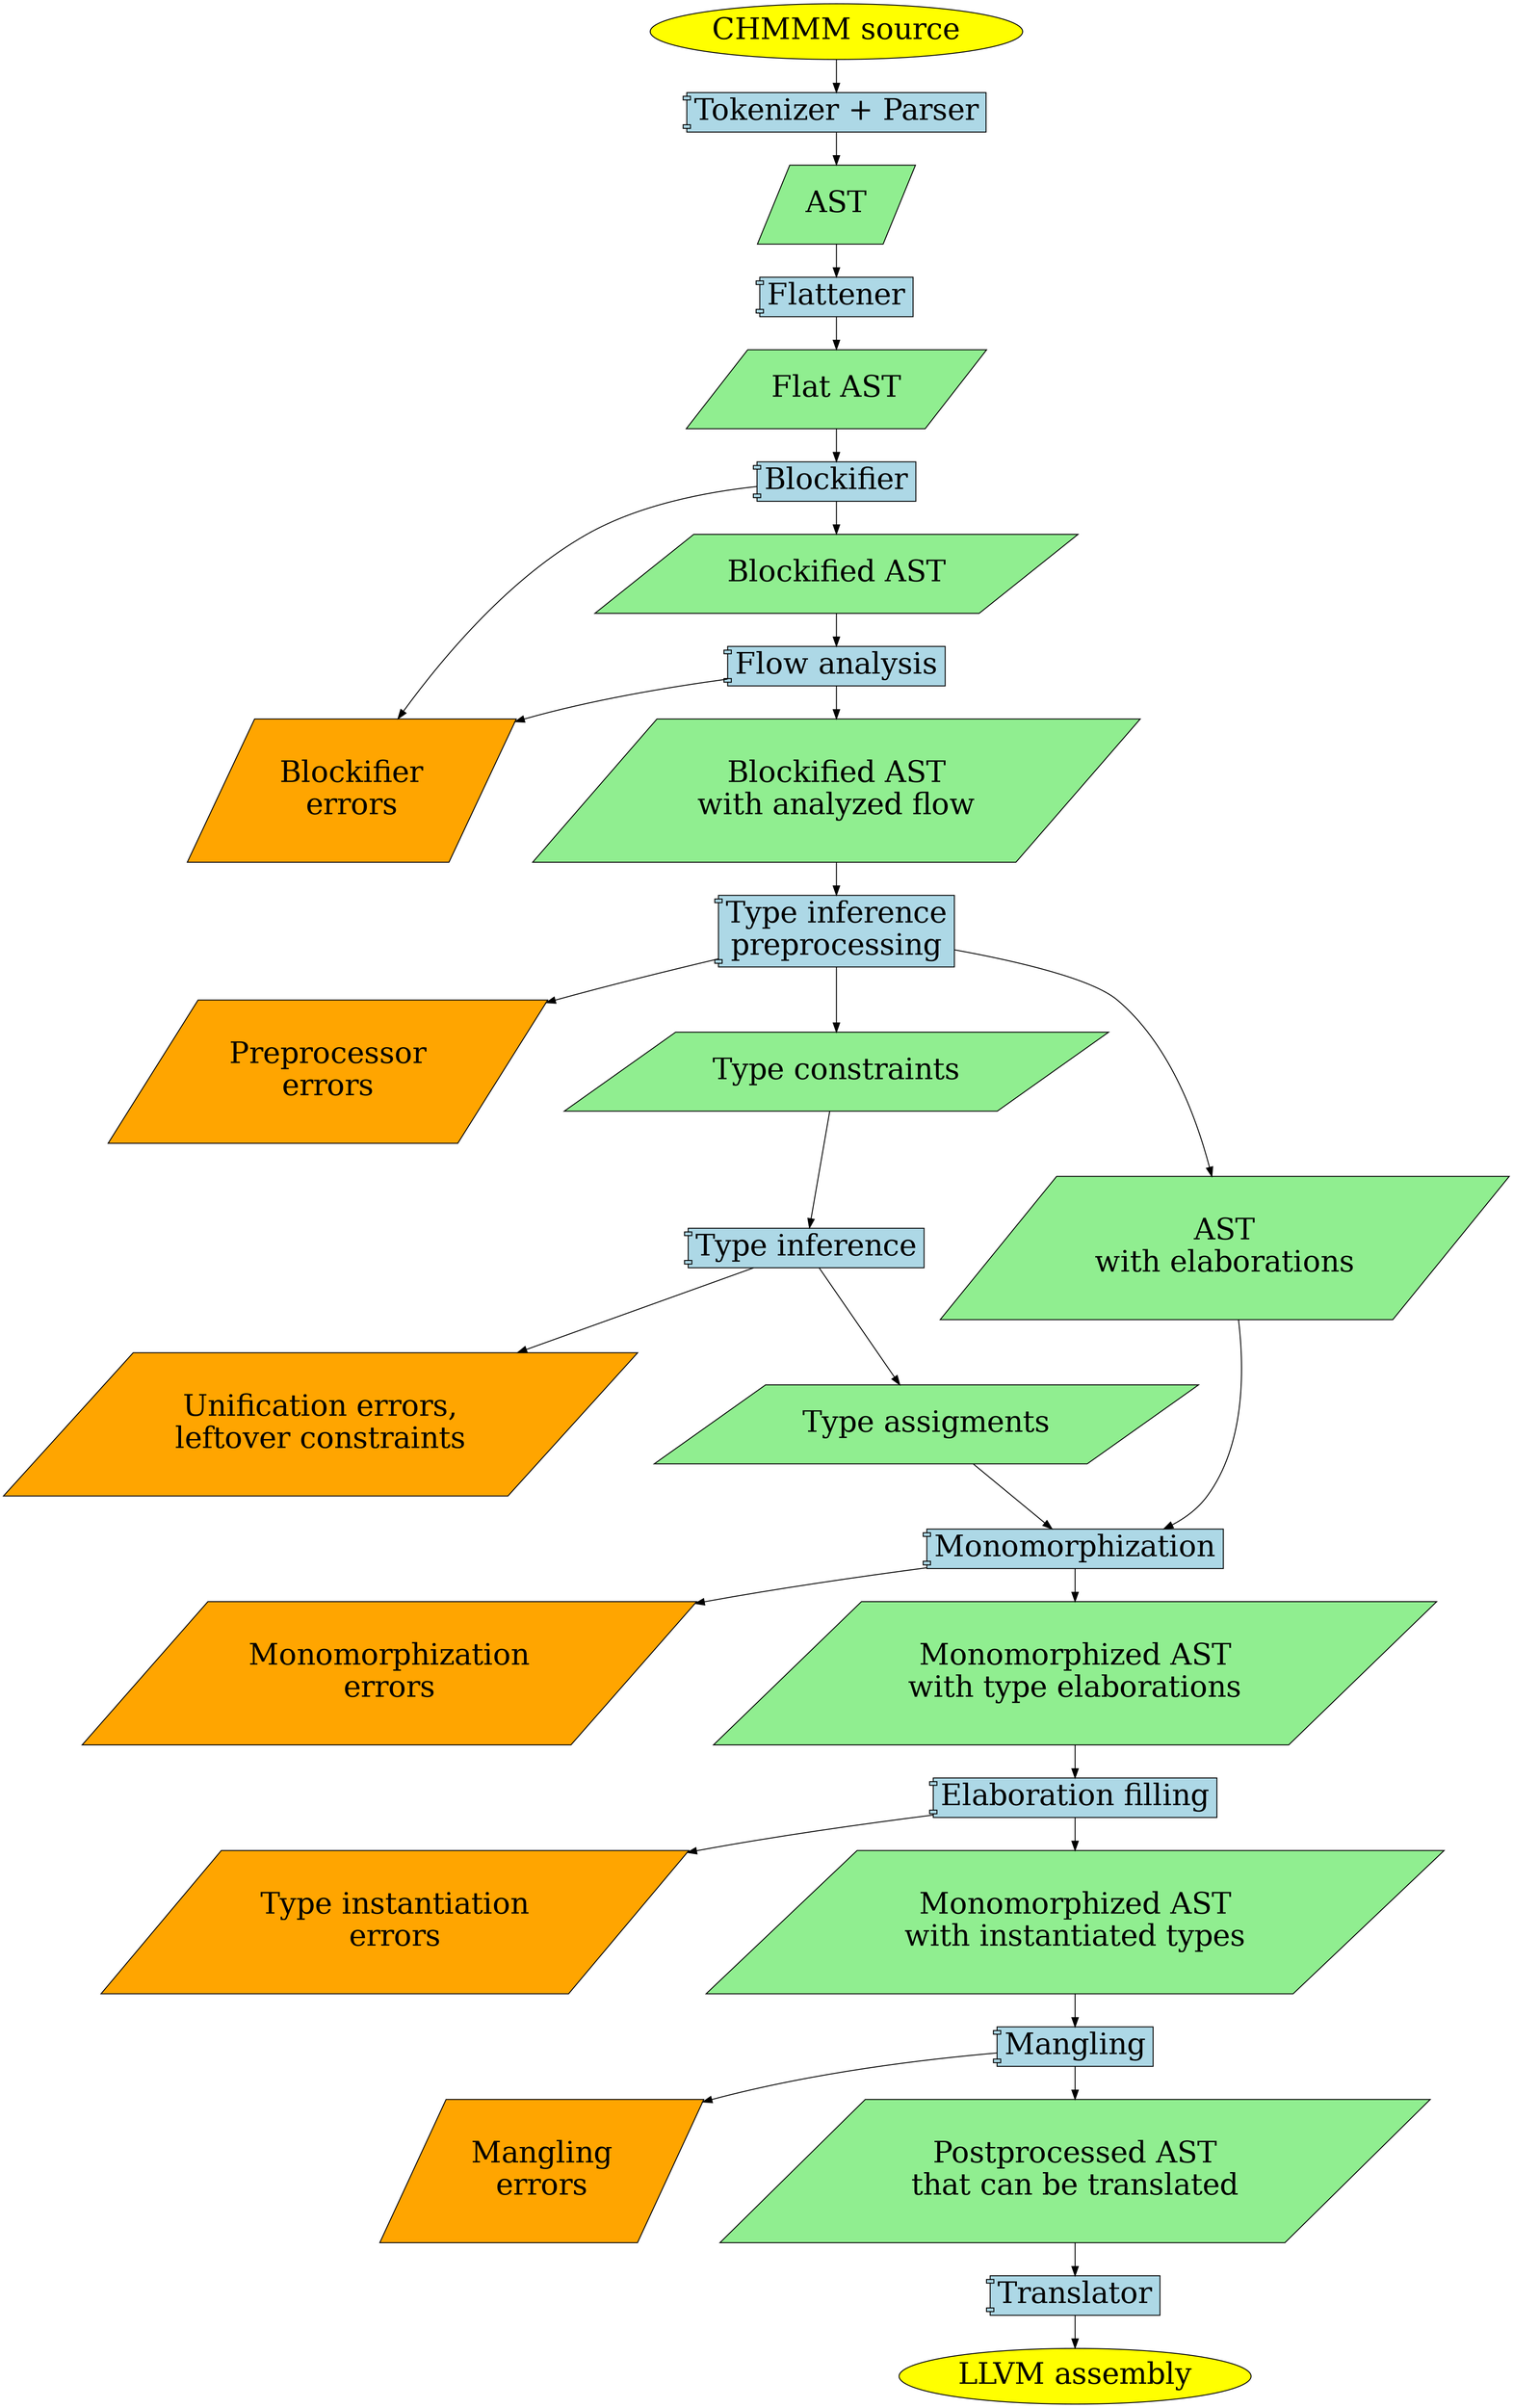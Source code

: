 digraph {
    node [style="filled", fontsize="32pt"]

    subgraph terminals {
        node [shape="ellipse", fillcolor="yellow"]

        Source [label="CHMMM source"]
        LLVM [label="LLVM assembly"]
    }

    subgraph data {
        node [shape="parallelogram"]

        subgraph orangeData {
            node [fillcolor="orange", group="g3"]

            FillingErrors [label="Type instantiation\nerrors"]
            ManglingErrors [label="Mangling\nerrors"]
            MonomorphizeErrors [label="Monomorphization\nerrors"]
            BlockifierErrors [label="Blockifier\nerrors"]
            PreprocessErrors [label="Preprocessor\nerrors"]
            LeftFacts [label="Unification errors,\nleftover constraints"]
        }
        subgraph greenData {
            node [fillcolor="lightgreen", group="g1"]

            AST
            Facts [label="Type constraints"]
            ASTTypeElabs [label="AST\nwith elaborations"]
            Judgments [label="Type assigments"]
            FlatAST [label="Flat AST"]
            BlockifiedAST [label="Blockified AST"]
            BlockifiedASTAnnots [label="Blockified AST\nwith analyzed flow"]
            MonoAST [label="Monomorphized AST\nwith type elaborations"]
            FilledMonoAST [label="Monomorphized AST\nwith instantiated types"]
            PostAST [label="Postprocessed AST\nthat can be translated"]
        }

    }

    subgraph components {
        node [shape="component", group="g1"]

        subgraph greenComponents {
            node [fillcolor="lightblue"]

            Parser [label="Tokenizer + Parser"]
            Flattener
            Preprocess [label="Type inference\npreprocessing"]
            Blockifier
            FlowAnalysis [label="Flow analysis"]
            Inference [label="Type inference"]
            Monomorphization
            ElabFilling [label="Elaboration filling"]
            Mangling
            Translator
        }
    }


    Source -> Parser -> AST
    AST -> Flattener -> FlatAST
    Preprocess -> PreprocessErrors
    Facts -> Inference -> Judgments -> Monomorphization -> MonoAST -> ElabFilling -> FilledMonoAST -> Mangling -> PostAST
    ASTTypeElabs -> Monomorphization
    ElabFilling -> FillingErrors
    Mangling -> ManglingErrors
    Monomorphization -> MonomorphizeErrors
    FlatAST -> Blockifier -> {BlockifiedAST BlockifierErrors }
    BlockifiedAST -> FlowAnalysis -> BlockifiedASTAnnots
    FlowAnalysis -> BlockifierErrors
    BlockifiedASTAnnots -> Preprocess -> { Facts ASTTypeElabs }
    Inference -> LeftFacts
    PostAST -> Translator -> LLVM
}
